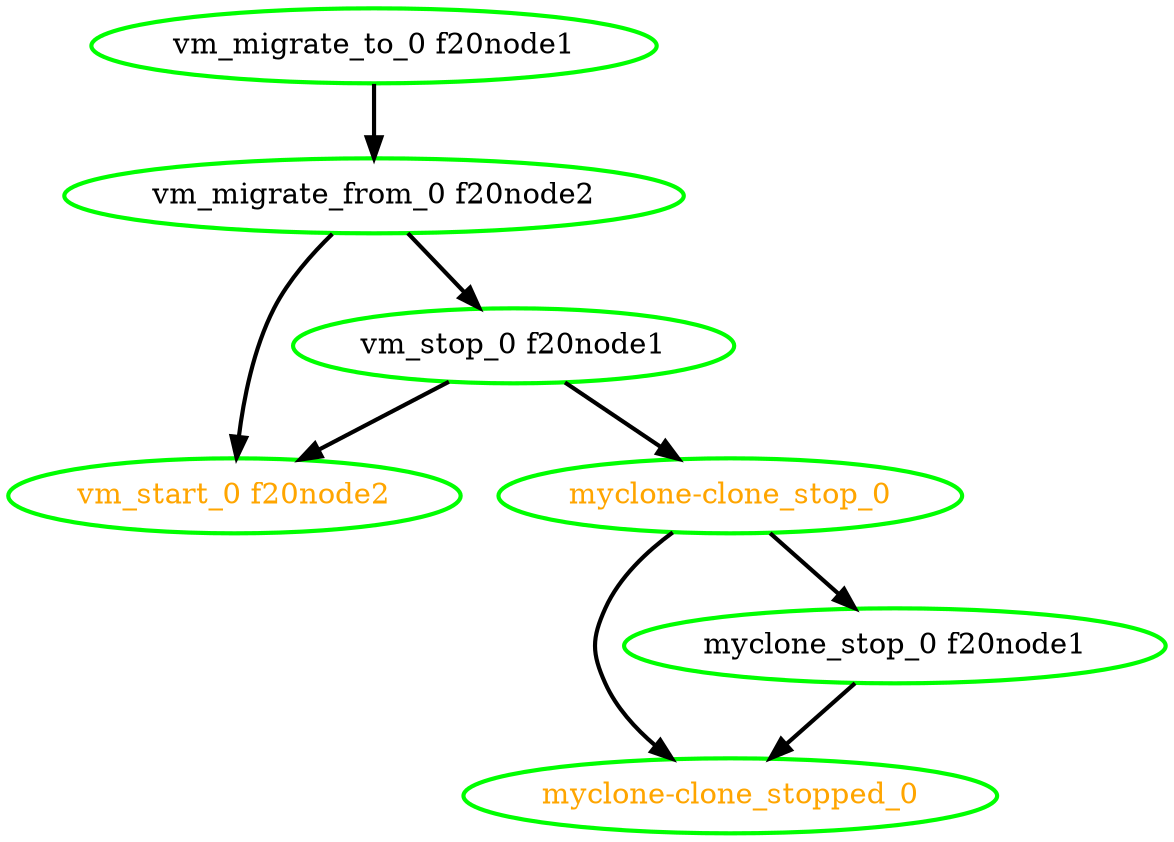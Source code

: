  digraph "g" {
"myclone-clone_stop_0" -> "myclone-clone_stopped_0" [ style = bold]
"myclone-clone_stop_0" -> "myclone_stop_0 f20node1" [ style = bold]
"myclone-clone_stop_0" [ style=bold color="green" fontcolor="orange"]
"myclone-clone_stopped_0" [ style=bold color="green" fontcolor="orange"]
"myclone_stop_0 f20node1" -> "myclone-clone_stopped_0" [ style = bold]
"myclone_stop_0 f20node1" [ style=bold color="green" fontcolor="black"]
"vm_migrate_from_0 f20node2" -> "vm_start_0 f20node2" [ style = bold]
"vm_migrate_from_0 f20node2" -> "vm_stop_0 f20node1" [ style = bold]
"vm_migrate_from_0 f20node2" [ style=bold color="green" fontcolor="black"]
"vm_migrate_to_0 f20node1" -> "vm_migrate_from_0 f20node2" [ style = bold]
"vm_migrate_to_0 f20node1" [ style=bold color="green" fontcolor="black"]
"vm_start_0 f20node2" [ style=bold color="green" fontcolor="orange"]
"vm_stop_0 f20node1" -> "myclone-clone_stop_0" [ style = bold]
"vm_stop_0 f20node1" -> "vm_start_0 f20node2" [ style = bold]
"vm_stop_0 f20node1" [ style=bold color="green" fontcolor="black"]
}
